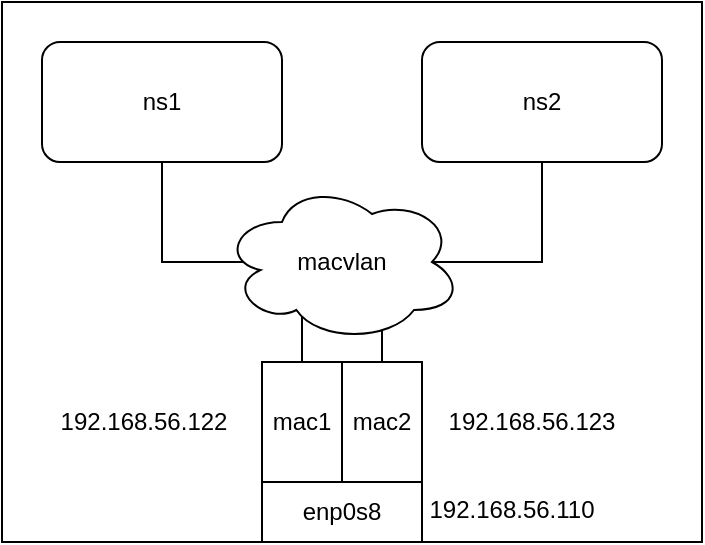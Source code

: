 <mxfile version="10.5.9" type="github"><diagram id="FlGHUN9DVCY9dWcFK3Jf" name="Page-1"><mxGraphModel dx="918" dy="481" grid="1" gridSize="10" guides="1" tooltips="1" connect="1" arrows="1" fold="1" page="1" pageScale="1" pageWidth="827" pageHeight="1169" math="0" shadow="0"><root><mxCell id="0"/><mxCell id="1" parent="0"/><mxCell id="D1IH29yOyQhMpdx2-jft-5" value="" style="rounded=0;whiteSpace=wrap;html=1;" vertex="1" parent="1"><mxGeometry x="60" y="240" width="350" height="270" as="geometry"/></mxCell><mxCell id="D1IH29yOyQhMpdx2-jft-11" style="edgeStyle=orthogonalEdgeStyle;rounded=0;orthogonalLoop=1;jettySize=auto;html=1;exitX=0.5;exitY=1;exitDx=0;exitDy=0;entryX=0.5;entryY=0;entryDx=0;entryDy=0;endArrow=none;endFill=0;" edge="1" parent="1" source="D1IH29yOyQhMpdx2-jft-3" target="D1IH29yOyQhMpdx2-jft-9"><mxGeometry relative="1" as="geometry"/></mxCell><mxCell id="D1IH29yOyQhMpdx2-jft-3" value="ns1" style="rounded=1;whiteSpace=wrap;html=1;" vertex="1" parent="1"><mxGeometry x="80" y="260" width="120" height="60" as="geometry"/></mxCell><mxCell id="D1IH29yOyQhMpdx2-jft-12" style="edgeStyle=orthogonalEdgeStyle;rounded=0;orthogonalLoop=1;jettySize=auto;html=1;exitX=0.5;exitY=1;exitDx=0;exitDy=0;entryX=0.5;entryY=0;entryDx=0;entryDy=0;endArrow=none;endFill=0;" edge="1" parent="1" source="D1IH29yOyQhMpdx2-jft-4" target="D1IH29yOyQhMpdx2-jft-10"><mxGeometry relative="1" as="geometry"><mxPoint x="240" y="160" as="targetPoint"/></mxGeometry></mxCell><mxCell id="D1IH29yOyQhMpdx2-jft-4" value="ns2" style="rounded=1;whiteSpace=wrap;html=1;" vertex="1" parent="1"><mxGeometry x="270" y="260" width="120" height="60" as="geometry"/></mxCell><mxCell id="D1IH29yOyQhMpdx2-jft-6" value="enp0s8" style="rounded=0;whiteSpace=wrap;html=1;" vertex="1" parent="1"><mxGeometry x="190" y="480" width="80" height="30" as="geometry"/></mxCell><mxCell id="D1IH29yOyQhMpdx2-jft-9" value="mac1" style="rounded=0;whiteSpace=wrap;html=1;" vertex="1" parent="1"><mxGeometry x="190" y="420" width="40" height="60" as="geometry"/></mxCell><mxCell id="D1IH29yOyQhMpdx2-jft-10" value="mac2" style="rounded=0;whiteSpace=wrap;html=1;" vertex="1" parent="1"><mxGeometry x="230" y="420" width="40" height="60" as="geometry"/></mxCell><mxCell id="D1IH29yOyQhMpdx2-jft-13" value="192.168.56.110" style="text;html=1;strokeColor=none;fillColor=none;align=center;verticalAlign=middle;whiteSpace=wrap;rounded=0;" vertex="1" parent="1"><mxGeometry x="295" y="484" width="40" height="20" as="geometry"/></mxCell><mxCell id="D1IH29yOyQhMpdx2-jft-14" value="192.168.56.123" style="text;html=1;strokeColor=none;fillColor=none;align=center;verticalAlign=middle;whiteSpace=wrap;rounded=0;" vertex="1" parent="1"><mxGeometry x="305" y="440" width="40" height="20" as="geometry"/></mxCell><mxCell id="D1IH29yOyQhMpdx2-jft-15" value="192.168.56.122" style="text;html=1;strokeColor=none;fillColor=none;align=center;verticalAlign=middle;whiteSpace=wrap;rounded=0;" vertex="1" parent="1"><mxGeometry x="111" y="440" width="40" height="20" as="geometry"/></mxCell><mxCell id="D1IH29yOyQhMpdx2-jft-16" value="macvlan" style="ellipse;shape=cloud;whiteSpace=wrap;html=1;" vertex="1" parent="1"><mxGeometry x="170" y="330" width="120" height="80" as="geometry"/></mxCell></root></mxGraphModel></diagram></mxfile>
